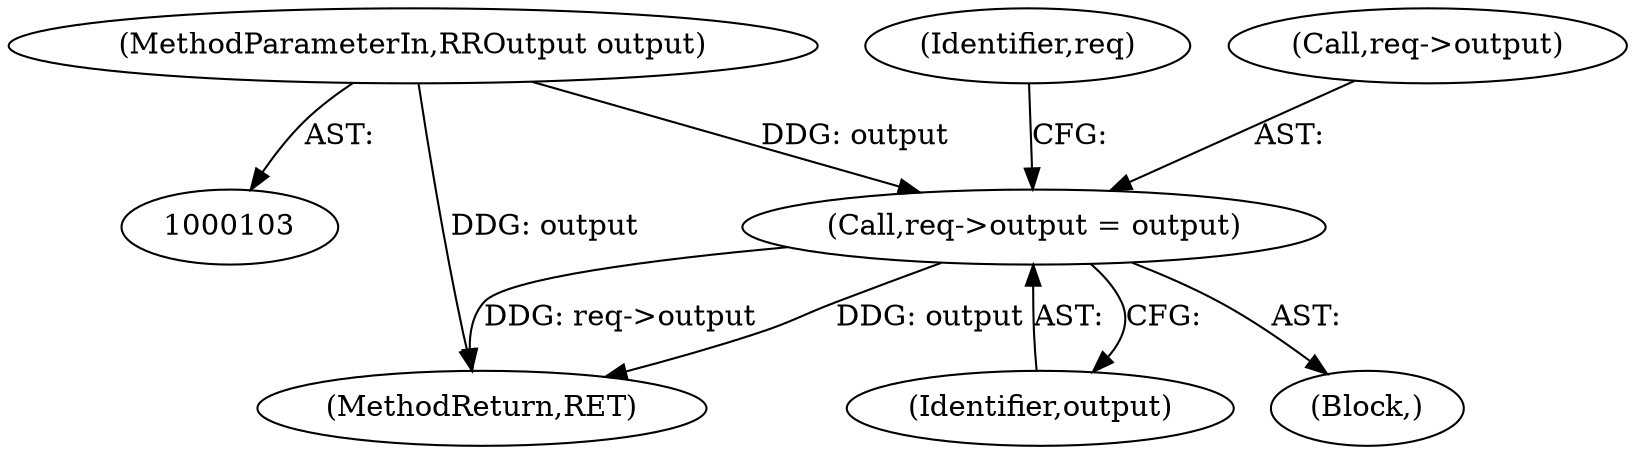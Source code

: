 digraph "0_libXrandr_a0df3e1c7728205e5c7650b2e6dce684139254a6_0@pointer" {
"1000142" [label="(Call,req->output = output)"];
"1000106" [label="(MethodParameterIn,RROutput output)"];
"1000146" [label="(Identifier,output)"];
"1000487" [label="(MethodReturn,RET)"];
"1000107" [label="(Block,)"];
"1000142" [label="(Call,req->output = output)"];
"1000106" [label="(MethodParameterIn,RROutput output)"];
"1000149" [label="(Identifier,req)"];
"1000143" [label="(Call,req->output)"];
"1000142" -> "1000107"  [label="AST: "];
"1000142" -> "1000146"  [label="CFG: "];
"1000143" -> "1000142"  [label="AST: "];
"1000146" -> "1000142"  [label="AST: "];
"1000149" -> "1000142"  [label="CFG: "];
"1000142" -> "1000487"  [label="DDG: req->output"];
"1000142" -> "1000487"  [label="DDG: output"];
"1000106" -> "1000142"  [label="DDG: output"];
"1000106" -> "1000103"  [label="AST: "];
"1000106" -> "1000487"  [label="DDG: output"];
}
